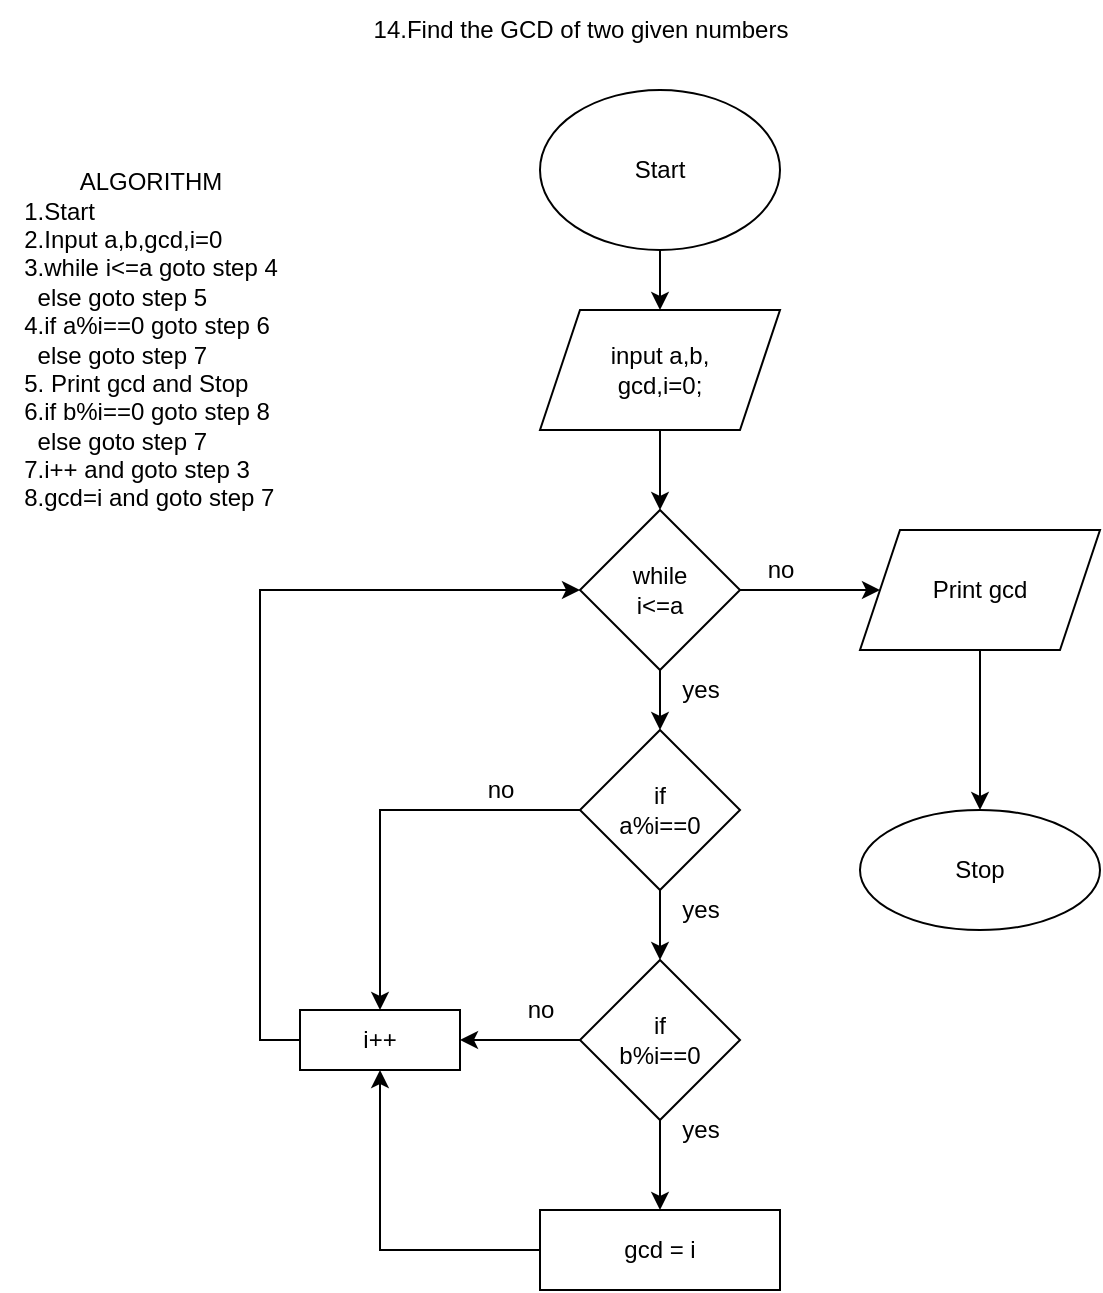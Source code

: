 <mxfile version="20.3.0" type="device"><diagram id="C5RBs43oDa-KdzZeNtuy" name="Page-1"><mxGraphModel dx="1038" dy="649" grid="1" gridSize="10" guides="1" tooltips="1" connect="1" arrows="1" fold="1" page="1" pageScale="1" pageWidth="827" pageHeight="1169" math="0" shadow="0"><root><mxCell id="WIyWlLk6GJQsqaUBKTNV-0"/><mxCell id="WIyWlLk6GJQsqaUBKTNV-1" parent="WIyWlLk6GJQsqaUBKTNV-0"/><mxCell id="82kIzwG2J0O0UCRYTPPY-2" value="" style="edgeStyle=orthogonalEdgeStyle;rounded=0;orthogonalLoop=1;jettySize=auto;html=1;" parent="WIyWlLk6GJQsqaUBKTNV-1" source="82kIzwG2J0O0UCRYTPPY-0" target="82kIzwG2J0O0UCRYTPPY-1" edge="1"><mxGeometry relative="1" as="geometry"/></mxCell><mxCell id="82kIzwG2J0O0UCRYTPPY-0" value="Start" style="ellipse;whiteSpace=wrap;html=1;" parent="WIyWlLk6GJQsqaUBKTNV-1" vertex="1"><mxGeometry x="410" y="125" width="120" height="80" as="geometry"/></mxCell><mxCell id="82kIzwG2J0O0UCRYTPPY-4" value="" style="edgeStyle=orthogonalEdgeStyle;rounded=0;orthogonalLoop=1;jettySize=auto;html=1;" parent="WIyWlLk6GJQsqaUBKTNV-1" source="82kIzwG2J0O0UCRYTPPY-1" target="82kIzwG2J0O0UCRYTPPY-3" edge="1"><mxGeometry relative="1" as="geometry"/></mxCell><mxCell id="82kIzwG2J0O0UCRYTPPY-1" value="input a,b,&lt;br&gt;gcd,i=0;" style="shape=parallelogram;perimeter=parallelogramPerimeter;whiteSpace=wrap;html=1;fixedSize=1;" parent="WIyWlLk6GJQsqaUBKTNV-1" vertex="1"><mxGeometry x="410" y="235" width="120" height="60" as="geometry"/></mxCell><mxCell id="82kIzwG2J0O0UCRYTPPY-6" value="" style="edgeStyle=orthogonalEdgeStyle;rounded=0;orthogonalLoop=1;jettySize=auto;html=1;" parent="WIyWlLk6GJQsqaUBKTNV-1" source="82kIzwG2J0O0UCRYTPPY-3" target="82kIzwG2J0O0UCRYTPPY-5" edge="1"><mxGeometry relative="1" as="geometry"/></mxCell><mxCell id="82kIzwG2J0O0UCRYTPPY-26" value="" style="edgeStyle=orthogonalEdgeStyle;rounded=0;orthogonalLoop=1;jettySize=auto;html=1;" parent="WIyWlLk6GJQsqaUBKTNV-1" source="82kIzwG2J0O0UCRYTPPY-3" target="82kIzwG2J0O0UCRYTPPY-25" edge="1"><mxGeometry relative="1" as="geometry"/></mxCell><mxCell id="82kIzwG2J0O0UCRYTPPY-3" value="while&lt;br&gt;i&amp;lt;=a" style="rhombus;whiteSpace=wrap;html=1;" parent="WIyWlLk6GJQsqaUBKTNV-1" vertex="1"><mxGeometry x="430" y="335" width="80" height="80" as="geometry"/></mxCell><mxCell id="82kIzwG2J0O0UCRYTPPY-8" value="" style="edgeStyle=orthogonalEdgeStyle;rounded=0;orthogonalLoop=1;jettySize=auto;html=1;" parent="WIyWlLk6GJQsqaUBKTNV-1" source="82kIzwG2J0O0UCRYTPPY-5" target="82kIzwG2J0O0UCRYTPPY-7" edge="1"><mxGeometry relative="1" as="geometry"/></mxCell><mxCell id="82kIzwG2J0O0UCRYTPPY-18" style="edgeStyle=orthogonalEdgeStyle;rounded=0;orthogonalLoop=1;jettySize=auto;html=1;exitX=0;exitY=0.5;exitDx=0;exitDy=0;entryX=0.5;entryY=0;entryDx=0;entryDy=0;" parent="WIyWlLk6GJQsqaUBKTNV-1" source="82kIzwG2J0O0UCRYTPPY-5" target="82kIzwG2J0O0UCRYTPPY-15" edge="1"><mxGeometry relative="1" as="geometry"/></mxCell><mxCell id="82kIzwG2J0O0UCRYTPPY-5" value="if&lt;br&gt;a%i==0" style="rhombus;whiteSpace=wrap;html=1;" parent="WIyWlLk6GJQsqaUBKTNV-1" vertex="1"><mxGeometry x="430" y="445" width="80" height="80" as="geometry"/></mxCell><mxCell id="82kIzwG2J0O0UCRYTPPY-14" value="" style="edgeStyle=orthogonalEdgeStyle;rounded=0;orthogonalLoop=1;jettySize=auto;html=1;" parent="WIyWlLk6GJQsqaUBKTNV-1" source="82kIzwG2J0O0UCRYTPPY-7" target="82kIzwG2J0O0UCRYTPPY-13" edge="1"><mxGeometry relative="1" as="geometry"/></mxCell><mxCell id="82kIzwG2J0O0UCRYTPPY-16" value="" style="edgeStyle=orthogonalEdgeStyle;rounded=0;orthogonalLoop=1;jettySize=auto;html=1;" parent="WIyWlLk6GJQsqaUBKTNV-1" source="82kIzwG2J0O0UCRYTPPY-7" target="82kIzwG2J0O0UCRYTPPY-15" edge="1"><mxGeometry relative="1" as="geometry"/></mxCell><mxCell id="82kIzwG2J0O0UCRYTPPY-7" value="if&lt;br&gt;b%i==0" style="rhombus;whiteSpace=wrap;html=1;" parent="WIyWlLk6GJQsqaUBKTNV-1" vertex="1"><mxGeometry x="430" y="560" width="80" height="80" as="geometry"/></mxCell><mxCell id="82kIzwG2J0O0UCRYTPPY-17" style="edgeStyle=orthogonalEdgeStyle;rounded=0;orthogonalLoop=1;jettySize=auto;html=1;exitX=0;exitY=0.5;exitDx=0;exitDy=0;entryX=0.5;entryY=1;entryDx=0;entryDy=0;" parent="WIyWlLk6GJQsqaUBKTNV-1" source="82kIzwG2J0O0UCRYTPPY-13" target="82kIzwG2J0O0UCRYTPPY-15" edge="1"><mxGeometry relative="1" as="geometry"/></mxCell><mxCell id="82kIzwG2J0O0UCRYTPPY-13" value="gcd = i" style="whiteSpace=wrap;html=1;" parent="WIyWlLk6GJQsqaUBKTNV-1" vertex="1"><mxGeometry x="410" y="685" width="120" height="40" as="geometry"/></mxCell><mxCell id="82kIzwG2J0O0UCRYTPPY-19" style="edgeStyle=orthogonalEdgeStyle;rounded=0;orthogonalLoop=1;jettySize=auto;html=1;exitX=0;exitY=0.5;exitDx=0;exitDy=0;entryX=0;entryY=0.5;entryDx=0;entryDy=0;" parent="WIyWlLk6GJQsqaUBKTNV-1" source="82kIzwG2J0O0UCRYTPPY-15" target="82kIzwG2J0O0UCRYTPPY-3" edge="1"><mxGeometry relative="1" as="geometry"/></mxCell><mxCell id="82kIzwG2J0O0UCRYTPPY-15" value="i++" style="whiteSpace=wrap;html=1;" parent="WIyWlLk6GJQsqaUBKTNV-1" vertex="1"><mxGeometry x="290" y="585" width="80" height="30" as="geometry"/></mxCell><mxCell id="82kIzwG2J0O0UCRYTPPY-20" value="yes" style="text;html=1;align=center;verticalAlign=middle;resizable=0;points=[];autosize=1;strokeColor=none;fillColor=none;" parent="WIyWlLk6GJQsqaUBKTNV-1" vertex="1"><mxGeometry x="470" y="520" width="40" height="30" as="geometry"/></mxCell><mxCell id="82kIzwG2J0O0UCRYTPPY-21" value="yes" style="text;html=1;align=center;verticalAlign=middle;resizable=0;points=[];autosize=1;strokeColor=none;fillColor=none;" parent="WIyWlLk6GJQsqaUBKTNV-1" vertex="1"><mxGeometry x="470" y="630" width="40" height="30" as="geometry"/></mxCell><mxCell id="82kIzwG2J0O0UCRYTPPY-22" value="no" style="text;html=1;align=center;verticalAlign=middle;resizable=0;points=[];autosize=1;strokeColor=none;fillColor=none;" parent="WIyWlLk6GJQsqaUBKTNV-1" vertex="1"><mxGeometry x="390" y="570" width="40" height="30" as="geometry"/></mxCell><mxCell id="82kIzwG2J0O0UCRYTPPY-23" value="no" style="text;html=1;align=center;verticalAlign=middle;resizable=0;points=[];autosize=1;strokeColor=none;fillColor=none;" parent="WIyWlLk6GJQsqaUBKTNV-1" vertex="1"><mxGeometry x="370" y="460" width="40" height="30" as="geometry"/></mxCell><mxCell id="82kIzwG2J0O0UCRYTPPY-24" value="yes" style="text;html=1;align=center;verticalAlign=middle;resizable=0;points=[];autosize=1;strokeColor=none;fillColor=none;" parent="WIyWlLk6GJQsqaUBKTNV-1" vertex="1"><mxGeometry x="470" y="410" width="40" height="30" as="geometry"/></mxCell><mxCell id="82kIzwG2J0O0UCRYTPPY-28" value="" style="edgeStyle=orthogonalEdgeStyle;rounded=0;orthogonalLoop=1;jettySize=auto;html=1;" parent="WIyWlLk6GJQsqaUBKTNV-1" source="82kIzwG2J0O0UCRYTPPY-25" target="82kIzwG2J0O0UCRYTPPY-27" edge="1"><mxGeometry relative="1" as="geometry"/></mxCell><mxCell id="82kIzwG2J0O0UCRYTPPY-25" value="Print gcd" style="shape=parallelogram;perimeter=parallelogramPerimeter;whiteSpace=wrap;html=1;fixedSize=1;" parent="WIyWlLk6GJQsqaUBKTNV-1" vertex="1"><mxGeometry x="570" y="345" width="120" height="60" as="geometry"/></mxCell><mxCell id="82kIzwG2J0O0UCRYTPPY-27" value="Stop" style="ellipse;whiteSpace=wrap;html=1;" parent="WIyWlLk6GJQsqaUBKTNV-1" vertex="1"><mxGeometry x="570" y="485" width="120" height="60" as="geometry"/></mxCell><mxCell id="82kIzwG2J0O0UCRYTPPY-29" value="no" style="text;html=1;align=center;verticalAlign=middle;resizable=0;points=[];autosize=1;strokeColor=none;fillColor=none;" parent="WIyWlLk6GJQsqaUBKTNV-1" vertex="1"><mxGeometry x="510" y="350" width="40" height="30" as="geometry"/></mxCell><mxCell id="82kIzwG2J0O0UCRYTPPY-30" value="14.Find the GCD of two given numbers" style="text;html=1;align=center;verticalAlign=middle;resizable=0;points=[];autosize=1;strokeColor=none;fillColor=none;" parent="WIyWlLk6GJQsqaUBKTNV-1" vertex="1"><mxGeometry x="315" y="80" width="230" height="30" as="geometry"/></mxCell><mxCell id="Ml-e9UDESG3ObwM8J9mG-0" value="ALGORITHM&lt;br&gt;&lt;div style=&quot;text-align: left;&quot;&gt;&lt;span style=&quot;background-color: initial;&quot;&gt;1.Start&lt;/span&gt;&lt;/div&gt;&lt;div style=&quot;text-align: left;&quot;&gt;&lt;span style=&quot;background-color: initial;&quot;&gt;2.Input a,b,gcd,i=0&lt;/span&gt;&lt;/div&gt;&lt;div style=&quot;text-align: left;&quot;&gt;&lt;span style=&quot;background-color: initial;&quot;&gt;3.while i&amp;lt;=a goto step 4&lt;/span&gt;&lt;/div&gt;&lt;div style=&quot;text-align: left;&quot;&gt;&lt;span style=&quot;background-color: initial;&quot;&gt;&amp;nbsp; else goto step 5&lt;/span&gt;&lt;/div&gt;&lt;div style=&quot;text-align: left;&quot;&gt;&lt;span style=&quot;background-color: initial;&quot;&gt;4.if a%i==0 goto step 6&lt;/span&gt;&lt;/div&gt;&lt;div style=&quot;text-align: left;&quot;&gt;&lt;span style=&quot;background-color: initial;&quot;&gt;&amp;nbsp; else goto step 7&lt;/span&gt;&lt;/div&gt;&lt;div style=&quot;text-align: left;&quot;&gt;&lt;span style=&quot;background-color: initial;&quot;&gt;5. Print gcd and Stop&lt;/span&gt;&lt;/div&gt;&lt;div style=&quot;text-align: left;&quot;&gt;&lt;span style=&quot;background-color: initial;&quot;&gt;6.if b%i==0 goto step 8&lt;/span&gt;&lt;/div&gt;&lt;div style=&quot;text-align: left;&quot;&gt;&lt;span style=&quot;background-color: initial;&quot;&gt;&amp;nbsp; else goto step 7&lt;/span&gt;&lt;/div&gt;&lt;div style=&quot;text-align: left;&quot;&gt;&lt;span style=&quot;background-color: initial;&quot;&gt;7.i++ and goto step 3&lt;/span&gt;&lt;/div&gt;&lt;div style=&quot;text-align: left;&quot;&gt;&lt;span style=&quot;background-color: initial;&quot;&gt;8.gcd=i and goto step 7&lt;/span&gt;&lt;/div&gt;" style="text;html=1;align=center;verticalAlign=middle;resizable=0;points=[];autosize=1;strokeColor=none;fillColor=none;" parent="WIyWlLk6GJQsqaUBKTNV-1" vertex="1"><mxGeometry x="140" y="155" width="150" height="190" as="geometry"/></mxCell></root></mxGraphModel></diagram></mxfile>